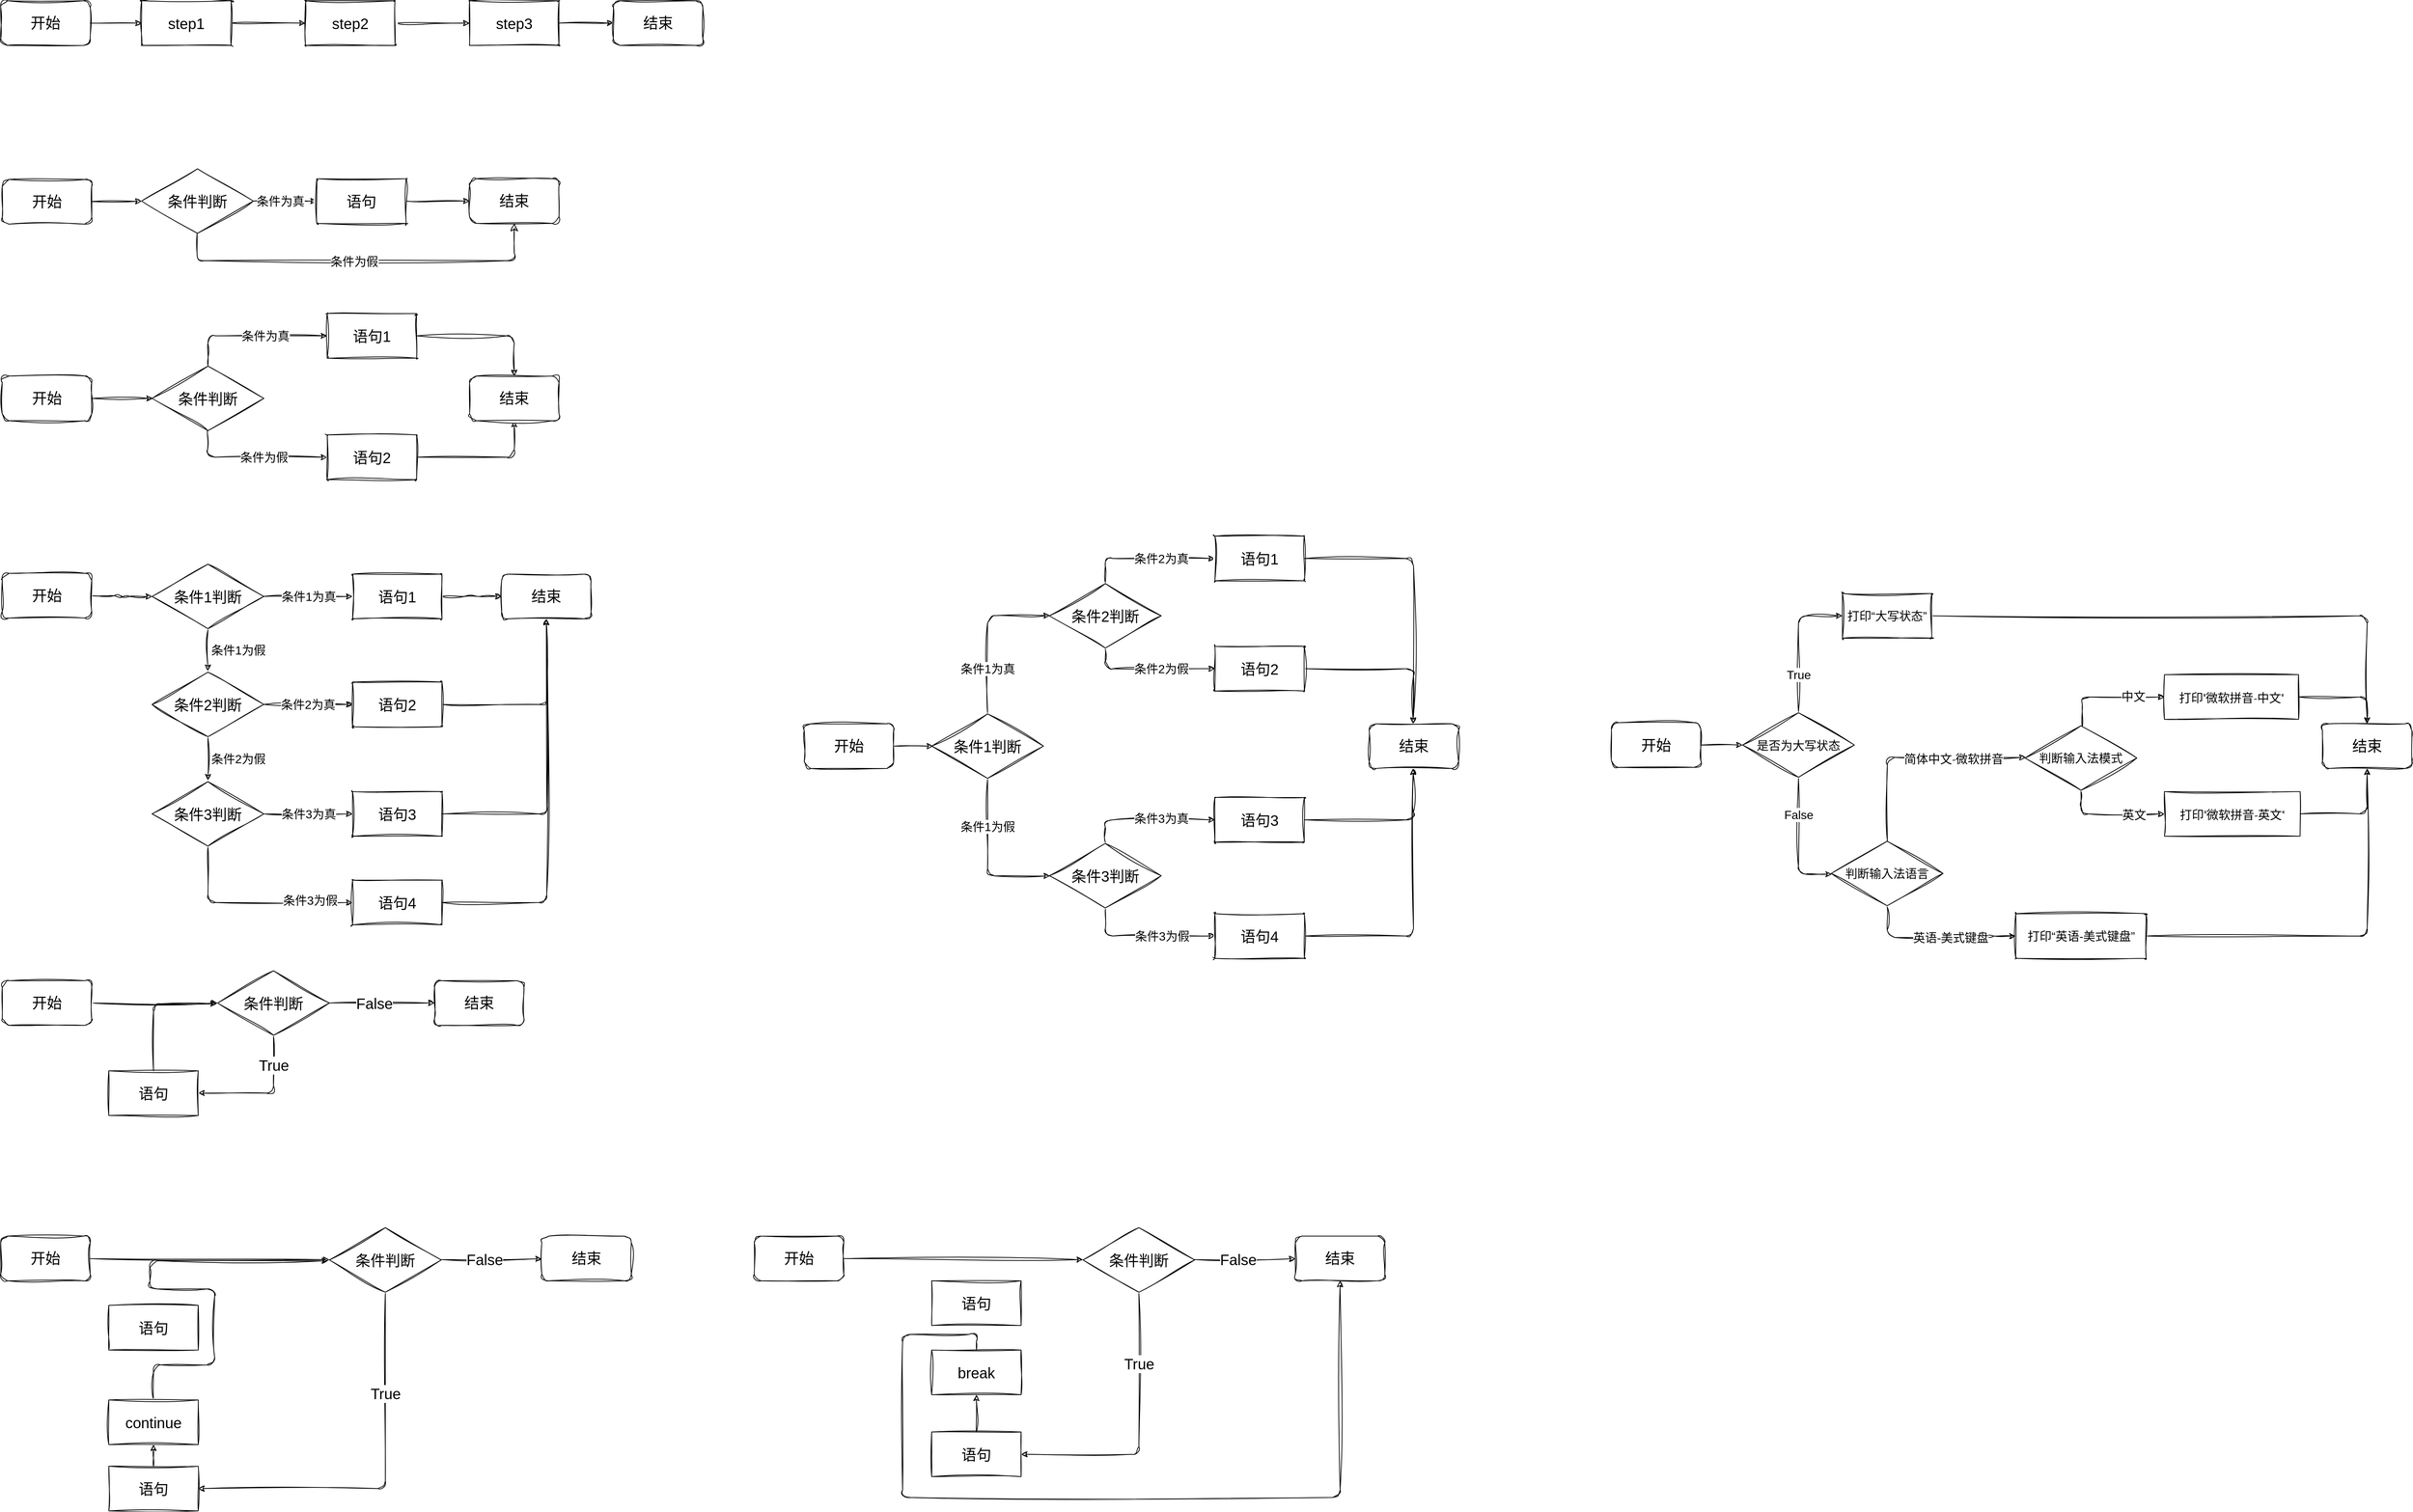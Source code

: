 <mxfile>
    <diagram id="szqaYqr4SJ2rkdBtMZsW" name="Page-1">
        <mxGraphModel dx="912" dy="771" grid="0" gridSize="10" guides="1" tooltips="1" connect="1" arrows="1" fold="1" page="1" pageScale="1" pageWidth="4681" pageHeight="3300" math="0" shadow="0">
            <root>
                <mxCell id="0"/>
                <mxCell id="1" parent="0"/>
                <mxCell id="5" style="edgeStyle=none;html=1;exitX=1;exitY=0.5;exitDx=0;exitDy=0;entryX=0;entryY=0.5;entryDx=0;entryDy=0;rounded=1;sketch=1;curveFitting=1;jiggle=2;" parent="1" source="2" target="3" edge="1">
                    <mxGeometry relative="1" as="geometry"/>
                </mxCell>
                <mxCell id="2" value="&lt;font style=&quot;font-size: 20px;&quot;&gt;step1&lt;/font&gt;" style="rounded=1;whiteSpace=wrap;html=1;arcSize=0;sketch=1;curveFitting=1;jiggle=2;" parent="1" vertex="1">
                    <mxGeometry x="317" y="326" width="120" height="60" as="geometry"/>
                </mxCell>
                <mxCell id="6" style="edgeStyle=none;html=1;entryX=0;entryY=0.5;entryDx=0;entryDy=0;exitX=1;exitY=0.5;exitDx=0;exitDy=0;rounded=1;sketch=1;curveFitting=1;jiggle=2;" parent="1" source="3" target="4" edge="1">
                    <mxGeometry relative="1" as="geometry"/>
                </mxCell>
                <mxCell id="3" value="&lt;font style=&quot;font-size: 20px;&quot;&gt;step2&lt;/font&gt;" style="rounded=1;whiteSpace=wrap;html=1;arcSize=0;sketch=1;curveFitting=1;jiggle=2;" parent="1" vertex="1">
                    <mxGeometry x="537" y="326" width="120" height="60" as="geometry"/>
                </mxCell>
                <mxCell id="196" value="" style="edgeStyle=none;hachureGap=4;html=1;fontFamily=Architects Daughter;fontSource=https%3A%2F%2Ffonts.googleapis.com%2Fcss%3Ffamily%3DArchitects%2BDaughter;fontSize=16;rounded=1;sketch=1;curveFitting=1;jiggle=2;" parent="1" source="4" target="195" edge="1">
                    <mxGeometry relative="1" as="geometry"/>
                </mxCell>
                <mxCell id="4" value="&lt;font style=&quot;font-size: 20px;&quot;&gt;step3&lt;/font&gt;" style="rounded=1;whiteSpace=wrap;html=1;arcSize=0;sketch=1;curveFitting=1;jiggle=2;" parent="1" vertex="1">
                    <mxGeometry x="757" y="326" width="120" height="60" as="geometry"/>
                </mxCell>
                <mxCell id="13" style="edgeStyle=none;html=1;entryX=0;entryY=0.5;entryDx=0;entryDy=0;fontSize=16;rounded=1;sketch=1;curveFitting=1;jiggle=2;" parent="1" source="9" target="12" edge="1">
                    <mxGeometry relative="1" as="geometry"/>
                </mxCell>
                <mxCell id="20" value="条件为真" style="edgeLabel;html=1;align=center;verticalAlign=middle;resizable=0;points=[];fontSize=16;rounded=1;sketch=1;curveFitting=1;jiggle=2;" parent="13" vertex="1" connectable="0">
                    <mxGeometry x="-0.288" relative="1" as="geometry">
                        <mxPoint x="5" as="offset"/>
                    </mxGeometry>
                </mxCell>
                <mxCell id="9" value="条件判断" style="html=1;whiteSpace=wrap;aspect=fixed;shape=isoRectangle;fontSize=20;rounded=1;sketch=1;curveFitting=1;jiggle=2;" parent="1" vertex="1">
                    <mxGeometry x="317" y="550" width="150" height="90" as="geometry"/>
                </mxCell>
                <mxCell id="19" style="edgeStyle=none;html=1;entryX=0;entryY=0.5;entryDx=0;entryDy=0;fontSize=16;rounded=1;sketch=1;curveFitting=1;jiggle=2;" parent="1" source="12" edge="1">
                    <mxGeometry relative="1" as="geometry">
                        <mxPoint x="757" y="595" as="targetPoint"/>
                    </mxGeometry>
                </mxCell>
                <mxCell id="12" value="语句" style="rounded=1;whiteSpace=wrap;html=1;fontSize=20;arcSize=0;sketch=1;curveFitting=1;jiggle=2;" parent="1" vertex="1">
                    <mxGeometry x="552" y="565" width="120" height="60" as="geometry"/>
                </mxCell>
                <mxCell id="18" value="" style="edgeStyle=elbowEdgeStyle;elbow=vertical;endArrow=classic;html=1;curved=0;rounded=1;endSize=8;startSize=8;fontSize=16;entryX=0.5;entryY=1;entryDx=0;entryDy=0;exitX=0.496;exitY=0.975;exitDx=0;exitDy=0;exitPerimeter=0;sketch=1;curveFitting=1;jiggle=2;" parent="1" source="9" edge="1">
                    <mxGeometry width="50" height="50" relative="1" as="geometry">
                        <mxPoint x="392" y="635" as="sourcePoint"/>
                        <mxPoint x="817" y="625" as="targetPoint"/>
                        <Array as="points">
                            <mxPoint x="732" y="675"/>
                            <mxPoint x="632" y="745"/>
                        </Array>
                    </mxGeometry>
                </mxCell>
                <mxCell id="21" value="条件为假" style="edgeLabel;html=1;align=center;verticalAlign=middle;resizable=0;points=[];fontSize=16;rounded=1;sketch=1;curveFitting=1;jiggle=2;" parent="18" vertex="1" connectable="0">
                    <mxGeometry x="-0.167" y="-1" relative="1" as="geometry">
                        <mxPoint x="34" as="offset"/>
                    </mxGeometry>
                </mxCell>
                <mxCell id="57" style="edgeStyle=orthogonalEdgeStyle;rounded=1;html=1;fontSize=16;elbow=vertical;entryX=0;entryY=0.5;entryDx=0;entryDy=0;exitX=0.496;exitY=0.983;exitDx=0;exitDy=0;exitPerimeter=0;sketch=1;curveFitting=1;jiggle=2;" parent="1" source="36" target="39" edge="1">
                    <mxGeometry relative="1" as="geometry">
                        <mxPoint x="455.949" y="985.214" as="targetPoint"/>
                        <Array as="points">
                            <mxPoint x="405" y="939"/>
                        </Array>
                    </mxGeometry>
                </mxCell>
                <mxCell id="60" value="条件为假" style="edgeLabel;html=1;align=center;verticalAlign=middle;resizable=0;points=[];fontSize=16;rounded=1;sketch=1;curveFitting=1;jiggle=2;" parent="57" vertex="1" connectable="0">
                    <mxGeometry x="0.085" y="-1" relative="1" as="geometry">
                        <mxPoint x="4" y="-1" as="offset"/>
                    </mxGeometry>
                </mxCell>
                <mxCell id="36" value="条件判断" style="html=1;whiteSpace=wrap;aspect=fixed;shape=isoRectangle;fontSize=20;rounded=1;sketch=1;curveFitting=1;jiggle=2;" parent="1" vertex="1">
                    <mxGeometry x="331" y="815" width="150" height="90" as="geometry"/>
                </mxCell>
                <mxCell id="209" style="edgeStyle=orthogonalEdgeStyle;html=1;entryX=0.5;entryY=0;entryDx=0;entryDy=0;exitX=1;exitY=0.5;exitDx=0;exitDy=0;sketch=1;curveFitting=1;jiggle=2;" parent="1" source="38" target="200" edge="1">
                    <mxGeometry relative="1" as="geometry"/>
                </mxCell>
                <mxCell id="38" value="语句1" style="rounded=1;whiteSpace=wrap;html=1;fontSize=20;arcSize=0;sketch=1;curveFitting=1;jiggle=2;" parent="1" vertex="1">
                    <mxGeometry x="566" y="746" width="120" height="60" as="geometry"/>
                </mxCell>
                <mxCell id="210" style="edgeStyle=orthogonalEdgeStyle;hachureGap=4;html=1;entryX=0.5;entryY=1;entryDx=0;entryDy=0;fontFamily=Architects Daughter;fontSource=https%3A%2F%2Ffonts.googleapis.com%2Fcss%3Ffamily%3DArchitects%2BDaughter;fontSize=16;sketch=1;curveFitting=1;jiggle=2;" parent="1" source="39" target="200" edge="1">
                    <mxGeometry relative="1" as="geometry"/>
                </mxCell>
                <mxCell id="39" value="语句2" style="rounded=1;whiteSpace=wrap;html=1;fontSize=20;arcSize=0;sketch=1;curveFitting=1;jiggle=2;" parent="1" vertex="1">
                    <mxGeometry x="566" y="909" width="120" height="60" as="geometry"/>
                </mxCell>
                <mxCell id="47" value="" style="endArrow=classic;html=1;rounded=1;fontSize=16;elbow=vertical;entryX=0;entryY=0.5;entryDx=0;entryDy=0;exitX=0.5;exitY=0.011;exitDx=0;exitDy=0;exitPerimeter=0;edgeStyle=orthogonalEdgeStyle;sketch=1;curveFitting=1;jiggle=2;" parent="1" source="36" target="38" edge="1">
                    <mxGeometry width="50" height="50" relative="1" as="geometry">
                        <mxPoint x="397" y="811" as="sourcePoint"/>
                        <mxPoint x="447" y="761" as="targetPoint"/>
                    </mxGeometry>
                </mxCell>
                <mxCell id="54" value="条件为真" style="edgeLabel;html=1;align=center;verticalAlign=middle;resizable=0;points=[];fontSize=16;rounded=1;sketch=1;curveFitting=1;jiggle=2;" parent="47" vertex="1" connectable="0">
                    <mxGeometry x="-0.202" y="-1" relative="1" as="geometry">
                        <mxPoint x="37" y="-1" as="offset"/>
                    </mxGeometry>
                </mxCell>
                <mxCell id="73" style="edgeStyle=orthogonalEdgeStyle;rounded=1;html=1;fontSize=16;elbow=vertical;sketch=1;curveFitting=1;jiggle=2;" parent="1" source="65" target="67" edge="1">
                    <mxGeometry relative="1" as="geometry"/>
                </mxCell>
                <mxCell id="82" value="条件1为真" style="edgeLabel;html=1;align=center;verticalAlign=middle;resizable=0;points=[];fontSize=16;rounded=1;sketch=1;curveFitting=1;jiggle=2;" parent="73" vertex="1" connectable="0">
                    <mxGeometry x="-0.255" y="1" relative="1" as="geometry">
                        <mxPoint x="15" y="1" as="offset"/>
                    </mxGeometry>
                </mxCell>
                <mxCell id="75" value="" style="edgeStyle=orthogonalEdgeStyle;rounded=1;html=1;fontSize=16;elbow=vertical;sketch=1;curveFitting=1;jiggle=2;" parent="1" source="65" target="74" edge="1">
                    <mxGeometry relative="1" as="geometry"/>
                </mxCell>
                <mxCell id="65" value="条件1判断" style="html=1;whiteSpace=wrap;aspect=fixed;shape=isoRectangle;fontSize=20;rounded=1;sketch=1;curveFitting=1;jiggle=2;" parent="1" vertex="1">
                    <mxGeometry x="331" y="1081" width="150" height="90" as="geometry"/>
                </mxCell>
                <mxCell id="89" value="" style="edgeStyle=orthogonalEdgeStyle;rounded=1;html=1;fontSize=16;elbow=vertical;sketch=1;curveFitting=1;jiggle=2;" parent="1" source="67" edge="1">
                    <mxGeometry relative="1" as="geometry">
                        <mxPoint x="800" y="1126" as="targetPoint"/>
                    </mxGeometry>
                </mxCell>
                <mxCell id="67" value="语句1" style="rounded=1;whiteSpace=wrap;html=1;fontSize=20;arcSize=0;sketch=1;curveFitting=1;jiggle=2;" parent="1" vertex="1">
                    <mxGeometry x="600" y="1096" width="120" height="60" as="geometry"/>
                </mxCell>
                <mxCell id="77" value="" style="edgeStyle=orthogonalEdgeStyle;rounded=1;html=1;fontSize=16;elbow=vertical;sketch=1;curveFitting=1;jiggle=2;" parent="1" source="74" target="76" edge="1">
                    <mxGeometry relative="1" as="geometry"/>
                </mxCell>
                <mxCell id="80" value="" style="edgeStyle=orthogonalEdgeStyle;rounded=1;html=1;fontSize=16;elbow=vertical;sketch=1;curveFitting=1;jiggle=2;" parent="1" source="74" target="78" edge="1">
                    <mxGeometry relative="1" as="geometry"/>
                </mxCell>
                <mxCell id="84" value="条件2为真" style="edgeLabel;html=1;align=center;verticalAlign=middle;resizable=0;points=[];fontSize=16;rounded=1;sketch=1;curveFitting=1;jiggle=2;" parent="80" vertex="1" connectable="0">
                    <mxGeometry x="-0.291" y="-3" relative="1" as="geometry">
                        <mxPoint x="17" y="-3" as="offset"/>
                    </mxGeometry>
                </mxCell>
                <mxCell id="74" value="条件2判断" style="html=1;whiteSpace=wrap;aspect=fixed;shape=isoRectangle;fontSize=20;rounded=1;sketch=1;curveFitting=1;jiggle=2;" parent="1" vertex="1">
                    <mxGeometry x="331" y="1226" width="150" height="90" as="geometry"/>
                </mxCell>
                <mxCell id="81" value="" style="edgeStyle=orthogonalEdgeStyle;rounded=1;html=1;fontSize=16;elbow=vertical;sketch=1;curveFitting=1;jiggle=2;" parent="1" source="76" target="79" edge="1">
                    <mxGeometry relative="1" as="geometry"/>
                </mxCell>
                <mxCell id="85" value="条件3为真" style="edgeLabel;html=1;align=center;verticalAlign=middle;resizable=0;points=[];fontSize=16;rounded=1;sketch=1;curveFitting=1;jiggle=2;" parent="81" vertex="1" connectable="0">
                    <mxGeometry x="-0.344" y="1" relative="1" as="geometry">
                        <mxPoint x="21" y="1" as="offset"/>
                    </mxGeometry>
                </mxCell>
                <mxCell id="96" value="" style="edgeStyle=orthogonalEdgeStyle;rounded=1;html=1;fontSize=16;elbow=vertical;sketch=1;curveFitting=1;jiggle=2;" parent="1" source="76" target="95" edge="1">
                    <mxGeometry relative="1" as="geometry">
                        <Array as="points">
                            <mxPoint x="406" y="1537"/>
                        </Array>
                    </mxGeometry>
                </mxCell>
                <mxCell id="97" value="条件3为假" style="edgeLabel;html=1;align=center;verticalAlign=middle;resizable=0;points=[];fontSize=16;rounded=1;sketch=1;curveFitting=1;jiggle=2;" parent="96" vertex="1" connectable="0">
                    <mxGeometry x="0.437" y="4" relative="1" as="geometry">
                        <mxPoint x="18" y="1" as="offset"/>
                    </mxGeometry>
                </mxCell>
                <mxCell id="76" value="条件3判断" style="html=1;whiteSpace=wrap;aspect=fixed;shape=isoRectangle;fontSize=20;rounded=1;sketch=1;curveFitting=1;jiggle=2;" parent="1" vertex="1">
                    <mxGeometry x="331" y="1373" width="150" height="90" as="geometry"/>
                </mxCell>
                <mxCell id="90" style="edgeStyle=orthogonalEdgeStyle;rounded=1;html=1;fontSize=16;elbow=vertical;entryX=0.5;entryY=1;entryDx=0;entryDy=0;sketch=1;curveFitting=1;jiggle=2;" parent="1" source="78" edge="1">
                    <mxGeometry relative="1" as="geometry">
                        <mxPoint x="860" y="1156" as="targetPoint"/>
                    </mxGeometry>
                </mxCell>
                <mxCell id="78" value="语句2" style="rounded=1;whiteSpace=wrap;html=1;fontSize=20;arcSize=0;sketch=1;curveFitting=1;jiggle=2;" parent="1" vertex="1">
                    <mxGeometry x="600" y="1241" width="120" height="60" as="geometry"/>
                </mxCell>
                <mxCell id="91" style="edgeStyle=orthogonalEdgeStyle;rounded=1;html=1;fontSize=16;elbow=vertical;entryX=0.5;entryY=1;entryDx=0;entryDy=0;sketch=1;curveFitting=1;jiggle=2;" parent="1" source="79" edge="1">
                    <mxGeometry relative="1" as="geometry">
                        <mxPoint x="860" y="1156" as="targetPoint"/>
                    </mxGeometry>
                </mxCell>
                <mxCell id="79" value="语句3" style="rounded=1;whiteSpace=wrap;html=1;fontSize=20;arcSize=0;sketch=1;curveFitting=1;jiggle=2;" parent="1" vertex="1">
                    <mxGeometry x="600" y="1388" width="120" height="60" as="geometry"/>
                </mxCell>
                <mxCell id="86" value="条件1为假" style="text;html=1;strokeColor=none;fillColor=none;align=center;verticalAlign=middle;whiteSpace=wrap;rounded=1;fontSize=16;sketch=1;curveFitting=1;jiggle=2;" parent="1" vertex="1">
                    <mxGeometry x="406" y="1183" width="82" height="30" as="geometry"/>
                </mxCell>
                <mxCell id="87" value="条件2为假" style="text;html=1;strokeColor=none;fillColor=none;align=center;verticalAlign=middle;whiteSpace=wrap;rounded=1;fontSize=16;sketch=1;curveFitting=1;jiggle=2;" parent="1" vertex="1">
                    <mxGeometry x="406" y="1329" width="82" height="30" as="geometry"/>
                </mxCell>
                <mxCell id="98" style="edgeStyle=orthogonalEdgeStyle;rounded=1;html=1;entryX=0.5;entryY=1;entryDx=0;entryDy=0;fontSize=16;elbow=vertical;sketch=1;curveFitting=1;jiggle=2;" parent="1" source="95" edge="1">
                    <mxGeometry relative="1" as="geometry">
                        <mxPoint x="860" y="1156" as="targetPoint"/>
                    </mxGeometry>
                </mxCell>
                <mxCell id="95" value="语句4" style="rounded=1;whiteSpace=wrap;html=1;fontSize=20;arcSize=0;sketch=1;curveFitting=1;jiggle=2;" parent="1" vertex="1">
                    <mxGeometry x="600" y="1507" width="120" height="60" as="geometry"/>
                </mxCell>
                <mxCell id="99" style="edgeStyle=none;html=1;entryX=0.013;entryY=0.5;entryDx=0;entryDy=0;entryPerimeter=0;fontSize=16;rounded=1;sketch=1;curveFitting=1;jiggle=2;" parent="1" target="104" edge="1">
                    <mxGeometry relative="1" as="geometry">
                        <mxPoint x="1327" y="1327" as="sourcePoint"/>
                    </mxGeometry>
                </mxCell>
                <mxCell id="146" style="edgeStyle=orthogonalEdgeStyle;rounded=1;html=1;entryX=0.005;entryY=0.497;entryDx=0;entryDy=0;entryPerimeter=0;fontSize=16;elbow=vertical;sketch=1;curveFitting=1;jiggle=2;" parent="1" source="104" target="125" edge="1">
                    <mxGeometry relative="1" as="geometry">
                        <Array as="points">
                            <mxPoint x="1452" y="1152"/>
                        </Array>
                    </mxGeometry>
                </mxCell>
                <mxCell id="147" value="条件1为真" style="edgeLabel;html=1;align=center;verticalAlign=middle;resizable=0;points=[];fontSize=16;rounded=1;sketch=1;curveFitting=1;jiggle=2;" parent="146" vertex="1" connectable="0">
                    <mxGeometry x="-0.25" y="-3" relative="1" as="geometry">
                        <mxPoint x="-3" y="21" as="offset"/>
                    </mxGeometry>
                </mxCell>
                <mxCell id="148" style="edgeStyle=orthogonalEdgeStyle;rounded=1;html=1;entryX=0.005;entryY=0.504;entryDx=0;entryDy=0;entryPerimeter=0;fontSize=16;elbow=vertical;sketch=1;curveFitting=1;jiggle=2;" parent="1" source="104" target="110" edge="1">
                    <mxGeometry relative="1" as="geometry">
                        <Array as="points">
                            <mxPoint x="1452" y="1501"/>
                        </Array>
                    </mxGeometry>
                </mxCell>
                <mxCell id="149" value="条件1为假" style="edgeLabel;html=1;align=center;verticalAlign=middle;resizable=0;points=[];fontSize=16;rounded=1;sketch=1;curveFitting=1;jiggle=2;" parent="148" vertex="1" connectable="0">
                    <mxGeometry x="-0.221" y="2" relative="1" as="geometry">
                        <mxPoint x="-2" y="-20" as="offset"/>
                    </mxGeometry>
                </mxCell>
                <mxCell id="104" value="条件1判断" style="html=1;whiteSpace=wrap;aspect=fixed;shape=isoRectangle;fontSize=20;rounded=1;sketch=1;curveFitting=1;jiggle=2;" parent="1" vertex="1">
                    <mxGeometry x="1377" y="1282" width="150" height="90" as="geometry"/>
                </mxCell>
                <mxCell id="155" style="edgeStyle=orthogonalEdgeStyle;rounded=1;html=1;entryX=0;entryY=0.5;entryDx=0;entryDy=0;fontSize=16;elbow=vertical;sketch=1;curveFitting=1;jiggle=2;" parent="1" source="110" target="117" edge="1">
                    <mxGeometry relative="1" as="geometry">
                        <Array as="points">
                            <mxPoint x="1610" y="1426"/>
                        </Array>
                    </mxGeometry>
                </mxCell>
                <mxCell id="156" value="条件3为真" style="edgeLabel;html=1;align=center;verticalAlign=middle;resizable=0;points=[];fontSize=16;rounded=1;sketch=1;curveFitting=1;jiggle=2;" parent="155" vertex="1" connectable="0">
                    <mxGeometry x="-0.298" y="1" relative="1" as="geometry">
                        <mxPoint x="43" y="-1" as="offset"/>
                    </mxGeometry>
                </mxCell>
                <mxCell id="157" style="edgeStyle=orthogonalEdgeStyle;rounded=1;html=1;entryX=0;entryY=0.5;entryDx=0;entryDy=0;fontSize=16;elbow=vertical;sketch=1;curveFitting=1;jiggle=2;" parent="1" source="110" target="139" edge="1">
                    <mxGeometry relative="1" as="geometry">
                        <Array as="points">
                            <mxPoint x="1610" y="1582"/>
                        </Array>
                    </mxGeometry>
                </mxCell>
                <mxCell id="158" value="条件3为假" style="edgeLabel;html=1;align=center;verticalAlign=middle;resizable=0;points=[];fontSize=16;rounded=1;sketch=1;curveFitting=1;jiggle=2;" parent="157" vertex="1" connectable="0">
                    <mxGeometry x="-0.089" y="-2" relative="1" as="geometry">
                        <mxPoint x="28" y="-2" as="offset"/>
                    </mxGeometry>
                </mxCell>
                <mxCell id="110" value="条件3判断" style="html=1;whiteSpace=wrap;aspect=fixed;shape=isoRectangle;fontSize=20;rounded=1;sketch=1;curveFitting=1;jiggle=2;" parent="1" vertex="1">
                    <mxGeometry x="1535" y="1456" width="150" height="90" as="geometry"/>
                </mxCell>
                <mxCell id="161" style="edgeStyle=orthogonalEdgeStyle;rounded=1;html=1;entryX=0.5;entryY=1;entryDx=0;entryDy=0;fontSize=16;elbow=vertical;sketch=1;curveFitting=1;jiggle=2;" parent="1" source="117" edge="1">
                    <mxGeometry relative="1" as="geometry">
                        <mxPoint x="2023" y="1357" as="targetPoint"/>
                    </mxGeometry>
                </mxCell>
                <mxCell id="117" value="语句3" style="rounded=1;whiteSpace=wrap;html=1;fontSize=20;arcSize=0;sketch=1;curveFitting=1;jiggle=2;" parent="1" vertex="1">
                    <mxGeometry x="1757" y="1396" width="120" height="60" as="geometry"/>
                </mxCell>
                <mxCell id="150" style="edgeStyle=orthogonalEdgeStyle;rounded=1;html=1;entryX=0;entryY=0.5;entryDx=0;entryDy=0;fontSize=16;elbow=vertical;sketch=1;curveFitting=1;jiggle=2;" parent="1" source="125" target="135" edge="1">
                    <mxGeometry relative="1" as="geometry">
                        <Array as="points">
                            <mxPoint x="1610" y="1075"/>
                        </Array>
                    </mxGeometry>
                </mxCell>
                <mxCell id="152" value="条件2为真" style="edgeLabel;html=1;align=center;verticalAlign=middle;resizable=0;points=[];fontSize=16;rounded=1;sketch=1;curveFitting=1;jiggle=2;" parent="150" vertex="1" connectable="0">
                    <mxGeometry x="0.002" relative="1" as="geometry">
                        <mxPoint x="17" as="offset"/>
                    </mxGeometry>
                </mxCell>
                <mxCell id="153" style="edgeStyle=orthogonalEdgeStyle;rounded=1;html=1;entryX=0;entryY=0.5;entryDx=0;entryDy=0;fontSize=16;elbow=vertical;sketch=1;curveFitting=1;jiggle=2;" parent="1" source="125" target="130" edge="1">
                    <mxGeometry relative="1" as="geometry">
                        <Array as="points">
                            <mxPoint x="1610" y="1223"/>
                        </Array>
                    </mxGeometry>
                </mxCell>
                <mxCell id="154" value="条件2为假" style="edgeLabel;html=1;align=center;verticalAlign=middle;resizable=0;points=[];fontSize=16;rounded=1;sketch=1;curveFitting=1;jiggle=2;" parent="153" vertex="1" connectable="0">
                    <mxGeometry x="-0.26" y="-3" relative="1" as="geometry">
                        <mxPoint x="37" y="-3" as="offset"/>
                    </mxGeometry>
                </mxCell>
                <mxCell id="125" value="条件2判断" style="html=1;whiteSpace=wrap;aspect=fixed;shape=isoRectangle;fontSize=20;rounded=1;sketch=1;curveFitting=1;jiggle=2;" parent="1" vertex="1">
                    <mxGeometry x="1535" y="1107" width="150" height="90" as="geometry"/>
                </mxCell>
                <mxCell id="160" style="edgeStyle=orthogonalEdgeStyle;rounded=1;html=1;entryX=0.5;entryY=0;entryDx=0;entryDy=0;fontSize=16;elbow=vertical;sketch=1;curveFitting=1;jiggle=2;" parent="1" source="130" edge="1">
                    <mxGeometry relative="1" as="geometry">
                        <mxPoint x="2023" y="1297" as="targetPoint"/>
                    </mxGeometry>
                </mxCell>
                <mxCell id="130" value="语句2" style="rounded=1;whiteSpace=wrap;html=1;fontSize=20;arcSize=0;sketch=1;curveFitting=1;jiggle=2;" parent="1" vertex="1">
                    <mxGeometry x="1757" y="1193" width="120" height="60" as="geometry"/>
                </mxCell>
                <mxCell id="159" style="edgeStyle=orthogonalEdgeStyle;rounded=1;html=1;entryX=0.5;entryY=0;entryDx=0;entryDy=0;fontSize=16;elbow=vertical;sketch=1;curveFitting=1;jiggle=2;" parent="1" source="135" edge="1">
                    <mxGeometry relative="1" as="geometry">
                        <mxPoint x="2023" y="1297" as="targetPoint"/>
                    </mxGeometry>
                </mxCell>
                <mxCell id="135" value="语句1" style="rounded=1;whiteSpace=wrap;html=1;fontSize=20;arcSize=0;sketch=1;curveFitting=1;jiggle=2;" parent="1" vertex="1">
                    <mxGeometry x="1757" y="1045" width="120" height="60" as="geometry"/>
                </mxCell>
                <mxCell id="163" style="edgeStyle=orthogonalEdgeStyle;rounded=1;html=1;entryX=0.5;entryY=1;entryDx=0;entryDy=0;fontSize=16;elbow=vertical;sketch=1;curveFitting=1;jiggle=2;" parent="1" source="139" edge="1">
                    <mxGeometry relative="1" as="geometry">
                        <mxPoint x="2023" y="1357" as="targetPoint"/>
                    </mxGeometry>
                </mxCell>
                <mxCell id="139" value="语句4" style="rounded=1;whiteSpace=wrap;html=1;fontSize=20;arcSize=0;sketch=1;curveFitting=1;jiggle=2;" parent="1" vertex="1">
                    <mxGeometry x="1757" y="1552" width="120" height="60" as="geometry"/>
                </mxCell>
                <mxCell id="166" style="edgeStyle=orthogonalEdgeStyle;rounded=1;html=1;fontSize=16;elbow=vertical;entryX=0;entryY=0.5;entryDx=0;entryDy=0;sketch=1;curveFitting=1;jiggle=2;" parent="1" source="170" target="187" edge="1">
                    <mxGeometry relative="1" as="geometry">
                        <Array as="points">
                            <mxPoint x="2540" y="1152"/>
                        </Array>
                        <mxPoint x="2472" y="1101" as="targetPoint"/>
                    </mxGeometry>
                </mxCell>
                <mxCell id="167" value="True" style="edgeLabel;html=1;align=center;verticalAlign=middle;resizable=0;points=[];fontSize=16;rounded=1;sketch=1;curveFitting=1;jiggle=2;" parent="166" vertex="1" connectable="0">
                    <mxGeometry x="-0.25" y="-3" relative="1" as="geometry">
                        <mxPoint x="-3" y="21" as="offset"/>
                    </mxGeometry>
                </mxCell>
                <mxCell id="168" style="edgeStyle=orthogonalEdgeStyle;rounded=1;html=1;entryX=0.005;entryY=0.504;entryDx=0;entryDy=0;entryPerimeter=0;fontSize=16;elbow=vertical;sketch=1;curveFitting=1;jiggle=2;" parent="1" source="170" target="175" edge="1">
                    <mxGeometry relative="1" as="geometry">
                        <Array as="points">
                            <mxPoint x="2540" y="1499"/>
                            <mxPoint x="2585" y="1499"/>
                        </Array>
                    </mxGeometry>
                </mxCell>
                <mxCell id="169" value="False" style="edgeLabel;html=1;align=center;verticalAlign=middle;resizable=0;points=[];fontSize=16;rounded=1;sketch=1;curveFitting=1;jiggle=2;" parent="168" vertex="1" connectable="0">
                    <mxGeometry x="-0.221" y="2" relative="1" as="geometry">
                        <mxPoint x="-2" y="-20" as="offset"/>
                    </mxGeometry>
                </mxCell>
                <mxCell id="170" value="是否为大写状态" style="html=1;whiteSpace=wrap;aspect=fixed;shape=isoRectangle;fontSize=16;rounded=1;sketch=1;curveFitting=1;jiggle=2;" parent="1" vertex="1">
                    <mxGeometry x="2465" y="1280.5" width="150" height="90" as="geometry"/>
                </mxCell>
                <mxCell id="173" style="edgeStyle=orthogonalEdgeStyle;rounded=1;html=1;fontSize=16;elbow=vertical;entryX=0;entryY=0.5;entryDx=0;entryDy=0;sketch=1;curveFitting=1;jiggle=2;" parent="1" source="175" target="189" edge="1">
                    <mxGeometry relative="1" as="geometry">
                        <Array as="points">
                            <mxPoint x="2659" y="1584"/>
                            <mxPoint x="2792" y="1584"/>
                            <mxPoint x="2792" y="1582"/>
                        </Array>
                        <mxPoint x="2846" y="1521" as="targetPoint"/>
                    </mxGeometry>
                </mxCell>
                <mxCell id="174" value="英语-美式键盘" style="edgeLabel;html=1;align=center;verticalAlign=middle;resizable=0;points=[];fontSize=16;rounded=1;sketch=1;curveFitting=1;jiggle=2;" parent="173" vertex="1" connectable="0">
                    <mxGeometry x="-0.089" y="-2" relative="1" as="geometry">
                        <mxPoint x="28" y="-2" as="offset"/>
                    </mxGeometry>
                </mxCell>
                <mxCell id="221" style="edgeStyle=orthogonalEdgeStyle;hachureGap=4;html=1;entryX=0.005;entryY=0.49;entryDx=0;entryDy=0;entryPerimeter=0;fontFamily=Architects Daughter;fontSource=https%3A%2F%2Ffonts.googleapis.com%2Fcss%3Ffamily%3DArchitects%2BDaughter;fontSize=20;exitX=0.502;exitY=0.017;exitDx=0;exitDy=0;exitPerimeter=0;sketch=1;curveFitting=1;jiggle=2;" parent="1" source="175" target="218" edge="1">
                    <mxGeometry relative="1" as="geometry">
                        <Array as="points">
                            <mxPoint x="2659" y="1342"/>
                        </Array>
                    </mxGeometry>
                </mxCell>
                <mxCell id="230" value="&lt;font style=&quot;font-size: 16px;&quot;&gt;简体中文-微软拼音&lt;/font&gt;" style="edgeLabel;html=1;align=center;verticalAlign=middle;resizable=0;points=[];fontSize=20;fontFamily=Architects Daughter;sketch=1;curveFitting=1;jiggle=2;" parent="221" vertex="1" connectable="0">
                    <mxGeometry x="0.174" y="-2" relative="1" as="geometry">
                        <mxPoint x="26" y="-1" as="offset"/>
                    </mxGeometry>
                </mxCell>
                <mxCell id="175" value="判断输入法语言" style="html=1;whiteSpace=wrap;aspect=fixed;shape=isoRectangle;fontSize=16;rounded=1;sketch=1;curveFitting=1;jiggle=2;" parent="1" vertex="1">
                    <mxGeometry x="2584" y="1453" width="150" height="90" as="geometry"/>
                </mxCell>
                <mxCell id="236" style="edgeStyle=orthogonalEdgeStyle;hachureGap=4;html=1;fontFamily=Architects Daughter;fontSource=https%3A%2F%2Ffonts.googleapis.com%2Fcss%3Ffamily%3DArchitects%2BDaughter;fontSize=16;sketch=1;curveFitting=1;jiggle=2;" parent="1" source="187" target="217" edge="1">
                    <mxGeometry relative="1" as="geometry"/>
                </mxCell>
                <mxCell id="187" value="打印“大写状态”" style="rounded=1;whiteSpace=wrap;html=1;fontSize=16;arcSize=0;sketch=1;curveFitting=1;jiggle=2;" parent="1" vertex="1">
                    <mxGeometry x="2599" y="1122" width="120" height="60" as="geometry"/>
                </mxCell>
                <mxCell id="237" style="edgeStyle=orthogonalEdgeStyle;hachureGap=4;html=1;entryX=0.5;entryY=1;entryDx=0;entryDy=0;fontFamily=Architects Daughter;fontSource=https%3A%2F%2Ffonts.googleapis.com%2Fcss%3Ffamily%3DArchitects%2BDaughter;fontSize=16;sketch=1;curveFitting=1;jiggle=2;" parent="1" source="189" target="217" edge="1">
                    <mxGeometry relative="1" as="geometry"/>
                </mxCell>
                <mxCell id="189" value="打印“英语-美式键盘”" style="rounded=1;whiteSpace=wrap;html=1;fontSize=16;arcSize=0;sketch=1;curveFitting=1;jiggle=2;" parent="1" vertex="1">
                    <mxGeometry x="2831.5" y="1552" width="175" height="60" as="geometry"/>
                </mxCell>
                <mxCell id="191" value="" style="edgeStyle=none;html=1;rounded=1;sketch=1;curveFitting=1;jiggle=2;" parent="1" target="170" edge="1">
                    <mxGeometry relative="1" as="geometry">
                        <mxPoint x="2409" y="1325.5" as="sourcePoint"/>
                    </mxGeometry>
                </mxCell>
                <mxCell id="194" value="" style="edgeStyle=none;hachureGap=4;html=1;fontFamily=Architects Daughter;fontSource=https%3A%2F%2Ffonts.googleapis.com%2Fcss%3Ffamily%3DArchitects%2BDaughter;fontSize=16;rounded=1;sketch=1;curveFitting=1;jiggle=2;" parent="1" source="193" target="2" edge="1">
                    <mxGeometry relative="1" as="geometry"/>
                </mxCell>
                <mxCell id="193" value="开始" style="rounded=1;whiteSpace=wrap;html=1;hachureGap=4;fontFamily=Architects Daughter;fontSource=https%3A%2F%2Ffonts.googleapis.com%2Fcss%3Ffamily%3DArchitects%2BDaughter;fontSize=20;sketch=1;curveFitting=1;jiggle=2;" parent="1" vertex="1">
                    <mxGeometry x="128" y="326" width="120" height="60" as="geometry"/>
                </mxCell>
                <mxCell id="195" value="结束" style="rounded=1;whiteSpace=wrap;html=1;hachureGap=4;fontFamily=Architects Daughter;fontSource=https%3A%2F%2Ffonts.googleapis.com%2Fcss%3Ffamily%3DArchitects%2BDaughter;fontSize=20;sketch=1;curveFitting=1;jiggle=2;" parent="1" vertex="1">
                    <mxGeometry x="950" y="326" width="120" height="60" as="geometry"/>
                </mxCell>
                <mxCell id="199" value="" style="edgeStyle=none;hachureGap=4;html=1;fontFamily=Architects Daughter;fontSource=https%3A%2F%2Ffonts.googleapis.com%2Fcss%3Ffamily%3DArchitects%2BDaughter;fontSize=20;rounded=1;sketch=1;curveFitting=1;jiggle=2;" parent="1" source="197" target="9" edge="1">
                    <mxGeometry relative="1" as="geometry"/>
                </mxCell>
                <mxCell id="197" value="开始" style="rounded=1;whiteSpace=wrap;html=1;hachureGap=4;fontFamily=Architects Daughter;fontSource=https%3A%2F%2Ffonts.googleapis.com%2Fcss%3Ffamily%3DArchitects%2BDaughter;fontSize=20;sketch=1;curveFitting=1;jiggle=2;" parent="1" vertex="1">
                    <mxGeometry x="130" y="566" width="120" height="60" as="geometry"/>
                </mxCell>
                <mxCell id="200" value="结束" style="rounded=1;whiteSpace=wrap;html=1;hachureGap=4;fontFamily=Architects Daughter;fontSource=https%3A%2F%2Ffonts.googleapis.com%2Fcss%3Ffamily%3DArchitects%2BDaughter;fontSize=20;sketch=1;curveFitting=1;jiggle=2;" parent="1" vertex="1">
                    <mxGeometry x="757" y="830" width="120" height="60" as="geometry"/>
                </mxCell>
                <mxCell id="203" value="" style="edgeStyle=none;hachureGap=4;html=1;fontFamily=Architects Daughter;fontSource=https%3A%2F%2Ffonts.googleapis.com%2Fcss%3Ffamily%3DArchitects%2BDaughter;fontSize=20;rounded=1;sketch=1;curveFitting=1;jiggle=2;" parent="1" source="202" edge="1">
                    <mxGeometry relative="1" as="geometry">
                        <mxPoint x="332" y="860" as="targetPoint"/>
                    </mxGeometry>
                </mxCell>
                <mxCell id="202" value="开始" style="rounded=1;whiteSpace=wrap;html=1;hachureGap=4;fontFamily=Architects Daughter;fontSource=https%3A%2F%2Ffonts.googleapis.com%2Fcss%3Ffamily%3DArchitects%2BDaughter;fontSize=20;sketch=1;curveFitting=1;jiggle=2;" parent="1" vertex="1">
                    <mxGeometry x="130" y="830" width="120" height="60" as="geometry"/>
                </mxCell>
                <mxCell id="208" value="结束" style="rounded=1;whiteSpace=wrap;html=1;hachureGap=4;fontFamily=Architects Daughter;fontSource=https%3A%2F%2Ffonts.googleapis.com%2Fcss%3Ffamily%3DArchitects%2BDaughter;fontSize=20;sketch=1;curveFitting=1;jiggle=2;" parent="1" vertex="1">
                    <mxGeometry x="757" y="565" width="120" height="60" as="geometry"/>
                </mxCell>
                <mxCell id="212" value="" style="edgeStyle=orthogonalEdgeStyle;hachureGap=4;html=1;fontFamily=Architects Daughter;fontSource=https%3A%2F%2Ffonts.googleapis.com%2Fcss%3Ffamily%3DArchitects%2BDaughter;fontSize=20;sketch=1;curveFitting=1;jiggle=2;" parent="1" source="211" target="65" edge="1">
                    <mxGeometry relative="1" as="geometry"/>
                </mxCell>
                <mxCell id="211" value="开始" style="rounded=1;whiteSpace=wrap;html=1;hachureGap=4;fontFamily=Architects Daughter;fontSource=https%3A%2F%2Ffonts.googleapis.com%2Fcss%3Ffamily%3DArchitects%2BDaughter;fontSize=20;sketch=1;curveFitting=1;jiggle=2;" parent="1" vertex="1">
                    <mxGeometry x="130" y="1095" width="120" height="60" as="geometry"/>
                </mxCell>
                <mxCell id="213" value="结束" style="rounded=1;whiteSpace=wrap;html=1;hachureGap=4;fontFamily=Architects Daughter;fontSource=https%3A%2F%2Ffonts.googleapis.com%2Fcss%3Ffamily%3DArchitects%2BDaughter;fontSize=20;sketch=1;curveFitting=1;jiggle=2;" parent="1" vertex="1">
                    <mxGeometry x="800" y="1096" width="120" height="60" as="geometry"/>
                </mxCell>
                <mxCell id="214" value="开始" style="rounded=1;whiteSpace=wrap;html=1;hachureGap=4;fontFamily=Architects Daughter;fontSource=https%3A%2F%2Ffonts.googleapis.com%2Fcss%3Ffamily%3DArchitects%2BDaughter;fontSize=20;sketch=1;curveFitting=1;jiggle=2;" parent="1" vertex="1">
                    <mxGeometry x="1206" y="1297" width="120" height="60" as="geometry"/>
                </mxCell>
                <mxCell id="215" value="结束" style="rounded=1;whiteSpace=wrap;html=1;hachureGap=4;fontFamily=Architects Daughter;fontSource=https%3A%2F%2Ffonts.googleapis.com%2Fcss%3Ffamily%3DArchitects%2BDaughter;fontSize=20;sketch=1;curveFitting=1;jiggle=2;" parent="1" vertex="1">
                    <mxGeometry x="1964" y="1297" width="120" height="60" as="geometry"/>
                </mxCell>
                <mxCell id="216" value="开始" style="rounded=1;whiteSpace=wrap;html=1;hachureGap=4;fontFamily=Architects Daughter;fontSource=https%3A%2F%2Ffonts.googleapis.com%2Fcss%3Ffamily%3DArchitects%2BDaughter;fontSize=20;sketch=1;curveFitting=1;jiggle=2;" parent="1" vertex="1">
                    <mxGeometry x="2289" y="1295.5" width="120" height="60" as="geometry"/>
                </mxCell>
                <mxCell id="217" value="结束" style="rounded=1;whiteSpace=wrap;html=1;hachureGap=4;fontFamily=Architects Daughter;fontSource=https%3A%2F%2Ffonts.googleapis.com%2Fcss%3Ffamily%3DArchitects%2BDaughter;fontSize=20;sketch=1;curveFitting=1;jiggle=2;" parent="1" vertex="1">
                    <mxGeometry x="3243" y="1297" width="120" height="60" as="geometry"/>
                </mxCell>
                <mxCell id="228" style="edgeStyle=orthogonalEdgeStyle;hachureGap=4;html=1;entryX=0;entryY=0.5;entryDx=0;entryDy=0;fontFamily=Architects Daughter;fontSource=https%3A%2F%2Ffonts.googleapis.com%2Fcss%3Ffamily%3DArchitects%2BDaughter;fontSize=16;exitX=0.512;exitY=0.029;exitDx=0;exitDy=0;exitPerimeter=0;sketch=1;curveFitting=1;jiggle=2;" parent="1" source="218" target="226" edge="1">
                    <mxGeometry relative="1" as="geometry">
                        <Array as="points">
                            <mxPoint x="2921" y="1261"/>
                        </Array>
                    </mxGeometry>
                </mxCell>
                <mxCell id="231" value="中文" style="edgeLabel;html=1;align=center;verticalAlign=middle;resizable=0;points=[];fontSize=16;fontFamily=Architects Daughter;sketch=1;curveFitting=1;jiggle=2;" parent="228" vertex="1" connectable="0">
                    <mxGeometry x="-0.086" y="-2" relative="1" as="geometry">
                        <mxPoint x="39" y="-2" as="offset"/>
                    </mxGeometry>
                </mxCell>
                <mxCell id="229" style="edgeStyle=orthogonalEdgeStyle;hachureGap=4;html=1;entryX=0;entryY=0.5;entryDx=0;entryDy=0;fontFamily=Architects Daughter;fontSource=https%3A%2F%2Ffonts.googleapis.com%2Fcss%3Ffamily%3DArchitects%2BDaughter;fontSize=16;sketch=1;curveFitting=1;jiggle=2;" parent="1" source="218" target="227" edge="1">
                    <mxGeometry relative="1" as="geometry">
                        <Array as="points">
                            <mxPoint x="2919" y="1418"/>
                        </Array>
                    </mxGeometry>
                </mxCell>
                <mxCell id="232" value="英文" style="edgeLabel;html=1;align=center;verticalAlign=middle;resizable=0;points=[];fontSize=16;fontFamily=Architects Daughter;sketch=1;curveFitting=1;jiggle=2;" parent="229" vertex="1" connectable="0">
                    <mxGeometry x="0.052" y="-3" relative="1" as="geometry">
                        <mxPoint x="26" y="-1" as="offset"/>
                    </mxGeometry>
                </mxCell>
                <mxCell id="218" value="判断输入法模式" style="html=1;whiteSpace=wrap;aspect=fixed;shape=isoRectangle;fontSize=16;rounded=1;sketch=1;curveFitting=1;jiggle=2;" parent="1" vertex="1">
                    <mxGeometry x="2844" y="1298" width="150" height="90" as="geometry"/>
                </mxCell>
                <mxCell id="238" style="edgeStyle=orthogonalEdgeStyle;hachureGap=4;html=1;entryX=0.5;entryY=0;entryDx=0;entryDy=0;fontFamily=Architects Daughter;fontSource=https%3A%2F%2Ffonts.googleapis.com%2Fcss%3Ffamily%3DArchitects%2BDaughter;fontSize=16;sketch=1;curveFitting=1;jiggle=2;" parent="1" source="226" target="217" edge="1">
                    <mxGeometry relative="1" as="geometry"/>
                </mxCell>
                <mxCell id="226" value="&lt;font style=&quot;font-size: 16px;&quot;&gt;打印“微软拼音-中文”&lt;/font&gt;" style="rounded=0;whiteSpace=wrap;html=1;hachureGap=4;fontFamily=Architects Daughter;fontSource=https%3A%2F%2Ffonts.googleapis.com%2Fcss%3Ffamily%3DArchitects%2BDaughter;fontSize=20;sketch=1;curveFitting=1;jiggle=2;" parent="1" vertex="1">
                    <mxGeometry x="3031" y="1231" width="180" height="60" as="geometry"/>
                </mxCell>
                <mxCell id="239" style="edgeStyle=orthogonalEdgeStyle;hachureGap=4;html=1;entryX=0.5;entryY=1;entryDx=0;entryDy=0;fontFamily=Architects Daughter;fontSource=https%3A%2F%2Ffonts.googleapis.com%2Fcss%3Ffamily%3DArchitects%2BDaughter;fontSize=16;sketch=1;curveFitting=1;jiggle=2;" parent="1" source="227" target="217" edge="1">
                    <mxGeometry relative="1" as="geometry"/>
                </mxCell>
                <mxCell id="227" value="&lt;font style=&quot;font-size: 16px;&quot;&gt;打印“微软拼音-英文”&lt;/font&gt;" style="rounded=0;whiteSpace=wrap;html=1;hachureGap=4;fontFamily=Architects Daughter;fontSource=https%3A%2F%2Ffonts.googleapis.com%2Fcss%3Ffamily%3DArchitects%2BDaughter;fontSize=20;sketch=1;curveFitting=1;jiggle=2;" parent="1" vertex="1">
                    <mxGeometry x="3031" y="1388" width="182" height="60" as="geometry"/>
                </mxCell>
                <mxCell id="245" value="" style="edgeStyle=none;sketch=1;hachureGap=4;jiggle=2;curveFitting=1;html=1;fontFamily=Helvetica;fontSize=20;" parent="1" source="241" target="243" edge="1">
                    <mxGeometry relative="1" as="geometry"/>
                </mxCell>
                <mxCell id="241" value="开始" style="rounded=1;whiteSpace=wrap;html=1;hachureGap=4;fontFamily=Architects Daughter;fontSource=https%3A%2F%2Ffonts.googleapis.com%2Fcss%3Ffamily%3DArchitects%2BDaughter;fontSize=20;sketch=1;curveFitting=1;jiggle=2;" parent="1" vertex="1">
                    <mxGeometry x="130" y="1642" width="120" height="60" as="geometry"/>
                </mxCell>
                <mxCell id="242" value="结束" style="rounded=1;whiteSpace=wrap;html=1;hachureGap=4;fontFamily=Architects Daughter;fontSource=https%3A%2F%2Ffonts.googleapis.com%2Fcss%3Ffamily%3DArchitects%2BDaughter;fontSize=20;sketch=1;curveFitting=1;jiggle=2;" parent="1" vertex="1">
                    <mxGeometry x="710" y="1642" width="120" height="60" as="geometry"/>
                </mxCell>
                <mxCell id="246" value="" style="edgeStyle=none;sketch=1;hachureGap=4;jiggle=2;curveFitting=1;html=1;fontFamily=Helvetica;fontSize=20;" parent="1" source="243" target="242" edge="1">
                    <mxGeometry relative="1" as="geometry"/>
                </mxCell>
                <mxCell id="249" value="False" style="edgeLabel;html=1;align=center;verticalAlign=middle;resizable=0;points=[];fontSize=20;fontFamily=Helvetica;" parent="246" vertex="1" connectable="0">
                    <mxGeometry x="-0.347" y="1" relative="1" as="geometry">
                        <mxPoint x="14" y="1" as="offset"/>
                    </mxGeometry>
                </mxCell>
                <mxCell id="247" style="edgeStyle=orthogonalEdgeStyle;sketch=1;hachureGap=4;jiggle=2;curveFitting=1;html=1;entryX=1;entryY=0.5;entryDx=0;entryDy=0;fontFamily=Helvetica;fontSize=20;" parent="1" source="243" target="244" edge="1">
                    <mxGeometry relative="1" as="geometry">
                        <Array as="points">
                            <mxPoint x="494" y="1793"/>
                        </Array>
                    </mxGeometry>
                </mxCell>
                <mxCell id="250" value="True" style="edgeLabel;html=1;align=center;verticalAlign=middle;resizable=0;points=[];fontSize=20;fontFamily=Helvetica;" parent="247" vertex="1" connectable="0">
                    <mxGeometry x="-0.429" y="3" relative="1" as="geometry">
                        <mxPoint x="-3" y="-13" as="offset"/>
                    </mxGeometry>
                </mxCell>
                <mxCell id="243" value="条件判断" style="html=1;whiteSpace=wrap;aspect=fixed;shape=isoRectangle;fontSize=20;rounded=1;sketch=1;curveFitting=1;jiggle=2;" parent="1" vertex="1">
                    <mxGeometry x="419" y="1627" width="150" height="90" as="geometry"/>
                </mxCell>
                <mxCell id="248" style="edgeStyle=orthogonalEdgeStyle;sketch=1;hachureGap=4;jiggle=2;curveFitting=1;html=1;fontFamily=Helvetica;fontSize=20;entryX=-0.009;entryY=0.511;entryDx=0;entryDy=0;entryPerimeter=0;" parent="1" source="244" target="243" edge="1">
                    <mxGeometry relative="1" as="geometry">
                        <mxPoint x="333" y="1676" as="targetPoint"/>
                        <Array as="points">
                            <mxPoint x="333" y="1673"/>
                        </Array>
                    </mxGeometry>
                </mxCell>
                <mxCell id="244" value="语句" style="rounded=0;whiteSpace=wrap;html=1;sketch=1;hachureGap=4;jiggle=2;curveFitting=1;fontFamily=Helvetica;fontSize=20;" parent="1" vertex="1">
                    <mxGeometry x="273" y="1763" width="120" height="60" as="geometry"/>
                </mxCell>
                <mxCell id="251" value="" style="edgeStyle=none;sketch=1;hachureGap=4;jiggle=2;curveFitting=1;html=1;fontFamily=Helvetica;fontSize=20;" parent="1" source="252" target="258" edge="1">
                    <mxGeometry relative="1" as="geometry"/>
                </mxCell>
                <mxCell id="252" value="开始" style="rounded=1;whiteSpace=wrap;html=1;hachureGap=4;fontFamily=Architects Daughter;fontSource=https%3A%2F%2Ffonts.googleapis.com%2Fcss%3Ffamily%3DArchitects%2BDaughter;fontSize=20;sketch=1;curveFitting=1;jiggle=2;" parent="1" vertex="1">
                    <mxGeometry x="128" y="1985" width="120" height="60" as="geometry"/>
                </mxCell>
                <mxCell id="253" value="结束" style="rounded=1;whiteSpace=wrap;html=1;hachureGap=4;fontFamily=Architects Daughter;fontSource=https%3A%2F%2Ffonts.googleapis.com%2Fcss%3Ffamily%3DArchitects%2BDaughter;fontSize=20;sketch=1;curveFitting=1;jiggle=2;" parent="1" vertex="1">
                    <mxGeometry x="854" y="1985" width="120" height="60" as="geometry"/>
                </mxCell>
                <mxCell id="254" value="" style="edgeStyle=none;sketch=1;hachureGap=4;jiggle=2;curveFitting=1;html=1;fontFamily=Helvetica;fontSize=20;" parent="1" source="258" target="253" edge="1">
                    <mxGeometry relative="1" as="geometry"/>
                </mxCell>
                <mxCell id="255" value="False" style="edgeLabel;html=1;align=center;verticalAlign=middle;resizable=0;points=[];fontSize=20;fontFamily=Helvetica;" parent="254" vertex="1" connectable="0">
                    <mxGeometry x="-0.347" y="1" relative="1" as="geometry">
                        <mxPoint x="14" y="1" as="offset"/>
                    </mxGeometry>
                </mxCell>
                <mxCell id="256" style="edgeStyle=orthogonalEdgeStyle;sketch=1;hachureGap=4;jiggle=2;curveFitting=1;html=1;entryX=1;entryY=0.5;entryDx=0;entryDy=0;fontFamily=Helvetica;fontSize=20;" parent="1" source="258" target="260" edge="1">
                    <mxGeometry relative="1" as="geometry">
                        <Array as="points">
                            <mxPoint x="644" y="2324"/>
                        </Array>
                    </mxGeometry>
                </mxCell>
                <mxCell id="257" value="True" style="edgeLabel;html=1;align=center;verticalAlign=middle;resizable=0;points=[];fontSize=20;fontFamily=Helvetica;" parent="256" vertex="1" connectable="0">
                    <mxGeometry x="-0.429" y="3" relative="1" as="geometry">
                        <mxPoint x="-3" y="-13" as="offset"/>
                    </mxGeometry>
                </mxCell>
                <mxCell id="258" value="条件判断" style="html=1;whiteSpace=wrap;aspect=fixed;shape=isoRectangle;fontSize=20;rounded=1;sketch=1;curveFitting=1;jiggle=2;" parent="1" vertex="1">
                    <mxGeometry x="569" y="1972" width="150" height="90" as="geometry"/>
                </mxCell>
                <mxCell id="272" value="" style="edgeStyle=orthogonalEdgeStyle;sketch=1;hachureGap=4;jiggle=2;curveFitting=1;html=1;fontFamily=Helvetica;fontSize=20;" parent="1" source="260" target="261" edge="1">
                    <mxGeometry relative="1" as="geometry"/>
                </mxCell>
                <mxCell id="260" value="语句" style="rounded=0;whiteSpace=wrap;html=1;sketch=1;hachureGap=4;jiggle=2;curveFitting=1;fontFamily=Helvetica;fontSize=20;" parent="1" vertex="1">
                    <mxGeometry x="273" y="2294" width="120" height="60" as="geometry"/>
                </mxCell>
                <mxCell id="274" value="" style="edgeStyle=orthogonalEdgeStyle;sketch=1;hachureGap=4;jiggle=2;curveFitting=1;html=1;fontFamily=Helvetica;fontSize=20;entryX=-0.012;entryY=0.512;entryDx=0;entryDy=0;entryPerimeter=0;" parent="1" source="261" target="258" edge="1">
                    <mxGeometry relative="1" as="geometry">
                        <mxPoint x="551" y="2034" as="targetPoint"/>
                        <Array as="points">
                            <mxPoint x="333" y="2158"/>
                            <mxPoint x="415" y="2158"/>
                            <mxPoint x="415" y="2056"/>
                            <mxPoint x="328" y="2056"/>
                            <mxPoint x="328" y="2018"/>
                        </Array>
                    </mxGeometry>
                </mxCell>
                <mxCell id="261" value="continue" style="rounded=0;whiteSpace=wrap;html=1;sketch=1;hachureGap=4;jiggle=2;curveFitting=1;fontFamily=Helvetica;fontSize=20;" parent="1" vertex="1">
                    <mxGeometry x="273" y="2205" width="120" height="60" as="geometry"/>
                </mxCell>
                <mxCell id="262" value="语句" style="rounded=0;whiteSpace=wrap;html=1;sketch=1;hachureGap=4;jiggle=2;curveFitting=1;fontFamily=Helvetica;fontSize=20;" parent="1" vertex="1">
                    <mxGeometry x="273" y="2078" width="120" height="60" as="geometry"/>
                </mxCell>
                <mxCell id="277" value="" style="edgeStyle=none;sketch=1;hachureGap=4;jiggle=2;curveFitting=1;html=1;fontFamily=Helvetica;fontSize=20;" parent="1" source="278" target="284" edge="1">
                    <mxGeometry relative="1" as="geometry"/>
                </mxCell>
                <mxCell id="278" value="开始" style="rounded=1;whiteSpace=wrap;html=1;hachureGap=4;fontFamily=Architects Daughter;fontSource=https%3A%2F%2Ffonts.googleapis.com%2Fcss%3Ffamily%3DArchitects%2BDaughter;fontSize=20;sketch=1;curveFitting=1;jiggle=2;" parent="1" vertex="1">
                    <mxGeometry x="1139" y="1985" width="120" height="60" as="geometry"/>
                </mxCell>
                <mxCell id="279" value="结束" style="rounded=1;whiteSpace=wrap;html=1;hachureGap=4;fontFamily=Architects Daughter;fontSource=https%3A%2F%2Ffonts.googleapis.com%2Fcss%3Ffamily%3DArchitects%2BDaughter;fontSize=20;sketch=1;curveFitting=1;jiggle=2;" parent="1" vertex="1">
                    <mxGeometry x="1865" y="1985" width="120" height="60" as="geometry"/>
                </mxCell>
                <mxCell id="280" value="" style="edgeStyle=none;sketch=1;hachureGap=4;jiggle=2;curveFitting=1;html=1;fontFamily=Helvetica;fontSize=20;" parent="1" source="284" target="279" edge="1">
                    <mxGeometry relative="1" as="geometry"/>
                </mxCell>
                <mxCell id="281" value="False" style="edgeLabel;html=1;align=center;verticalAlign=middle;resizable=0;points=[];fontSize=20;fontFamily=Helvetica;" parent="280" vertex="1" connectable="0">
                    <mxGeometry x="-0.347" y="1" relative="1" as="geometry">
                        <mxPoint x="14" y="1" as="offset"/>
                    </mxGeometry>
                </mxCell>
                <mxCell id="282" style="edgeStyle=orthogonalEdgeStyle;sketch=1;hachureGap=4;jiggle=2;curveFitting=1;html=1;entryX=1;entryY=0.5;entryDx=0;entryDy=0;fontFamily=Helvetica;fontSize=20;" parent="1" source="284" target="286" edge="1">
                    <mxGeometry relative="1" as="geometry">
                        <Array as="points">
                            <mxPoint x="1655" y="2278"/>
                        </Array>
                    </mxGeometry>
                </mxCell>
                <mxCell id="283" value="True" style="edgeLabel;html=1;align=center;verticalAlign=middle;resizable=0;points=[];fontSize=20;fontFamily=Helvetica;" parent="282" vertex="1" connectable="0">
                    <mxGeometry x="-0.429" y="3" relative="1" as="geometry">
                        <mxPoint x="-3" y="-13" as="offset"/>
                    </mxGeometry>
                </mxCell>
                <mxCell id="284" value="条件判断" style="html=1;whiteSpace=wrap;aspect=fixed;shape=isoRectangle;fontSize=20;rounded=1;sketch=1;curveFitting=1;jiggle=2;" parent="1" vertex="1">
                    <mxGeometry x="1580" y="1972" width="150" height="90" as="geometry"/>
                </mxCell>
                <mxCell id="285" value="" style="edgeStyle=orthogonalEdgeStyle;sketch=1;hachureGap=4;jiggle=2;curveFitting=1;html=1;fontFamily=Helvetica;fontSize=20;" parent="1" source="286" target="288" edge="1">
                    <mxGeometry relative="1" as="geometry"/>
                </mxCell>
                <mxCell id="286" value="语句" style="rounded=0;whiteSpace=wrap;html=1;sketch=1;hachureGap=4;jiggle=2;curveFitting=1;fontFamily=Helvetica;fontSize=20;" parent="1" vertex="1">
                    <mxGeometry x="1377" y="2248" width="120" height="60" as="geometry"/>
                </mxCell>
                <mxCell id="290" style="edgeStyle=orthogonalEdgeStyle;sketch=1;hachureGap=4;jiggle=2;curveFitting=1;html=1;entryX=0.5;entryY=1;entryDx=0;entryDy=0;fontFamily=Helvetica;fontSize=20;" parent="1" source="288" target="279" edge="1">
                    <mxGeometry relative="1" as="geometry">
                        <Array as="points">
                            <mxPoint x="1437" y="2117"/>
                            <mxPoint x="1338" y="2117"/>
                            <mxPoint x="1338" y="2336"/>
                            <mxPoint x="1925" y="2336"/>
                        </Array>
                    </mxGeometry>
                </mxCell>
                <mxCell id="288" value="break" style="rounded=0;whiteSpace=wrap;html=1;sketch=1;hachureGap=4;jiggle=2;curveFitting=1;fontFamily=Helvetica;fontSize=20;" parent="1" vertex="1">
                    <mxGeometry x="1377" y="2138" width="120" height="60" as="geometry"/>
                </mxCell>
                <mxCell id="289" value="语句" style="rounded=0;whiteSpace=wrap;html=1;sketch=1;hachureGap=4;jiggle=2;curveFitting=1;fontFamily=Helvetica;fontSize=20;" parent="1" vertex="1">
                    <mxGeometry x="1377" y="2045" width="120" height="60" as="geometry"/>
                </mxCell>
            </root>
        </mxGraphModel>
    </diagram>
</mxfile>